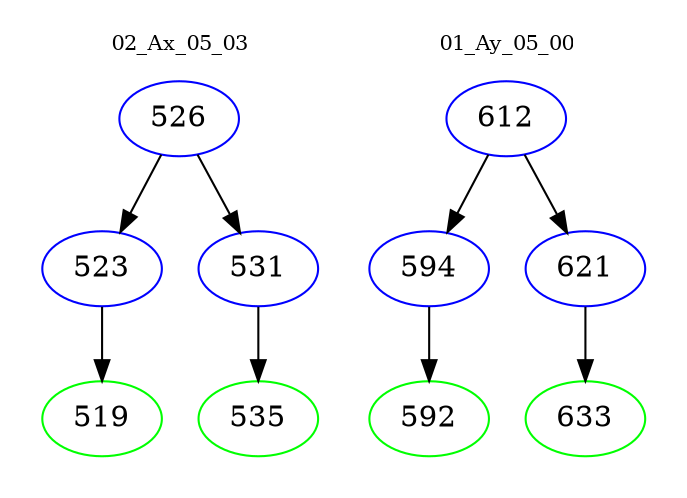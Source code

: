 digraph{
subgraph cluster_0 {
color = white
label = "02_Ax_05_03";
fontsize=10;
T0_526 [label="526", color="blue"]
T0_526 -> T0_523 [color="black"]
T0_523 [label="523", color="blue"]
T0_523 -> T0_519 [color="black"]
T0_519 [label="519", color="green"]
T0_526 -> T0_531 [color="black"]
T0_531 [label="531", color="blue"]
T0_531 -> T0_535 [color="black"]
T0_535 [label="535", color="green"]
}
subgraph cluster_1 {
color = white
label = "01_Ay_05_00";
fontsize=10;
T1_612 [label="612", color="blue"]
T1_612 -> T1_594 [color="black"]
T1_594 [label="594", color="blue"]
T1_594 -> T1_592 [color="black"]
T1_592 [label="592", color="green"]
T1_612 -> T1_621 [color="black"]
T1_621 [label="621", color="blue"]
T1_621 -> T1_633 [color="black"]
T1_633 [label="633", color="green"]
}
}
